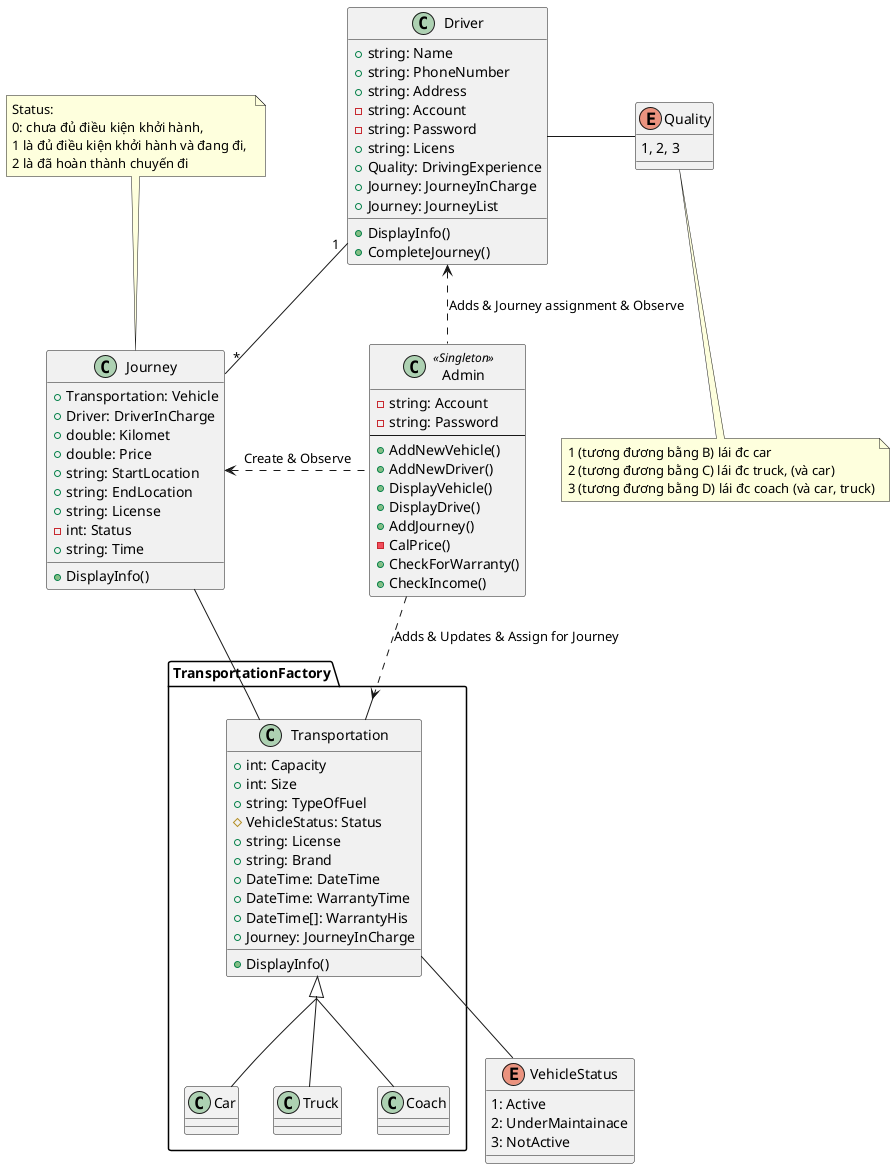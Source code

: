 @startuml quan_ly_xe
skinparam groupInheritance 3

package TransportationFactory <<Folder>>{

    class Transportation{
        + int: Capacity
        + int: Size
        + string: TypeOfFuel
        # VehicleStatus: Status
        + string: License
        + string: Brand
        + DateTime: DateTime
        + DateTime: WarrantyTime
        + DateTime[]: WarrantyHis
        + Journey: JourneyInCharge
        + DisplayInfo()
    }

    class Car{
    }

    class Truck{
    }

    class Coach {
    }
}

enum VehicleStatus{
    1: Active
    2: UnderMaintainace
    3: NotActive
}
class Driver{
    + string: Name
    + string: PhoneNumber
    + string: Address
    - string: Account
    - string: Password
    + string: Licens
    + Quality: DrivingExperience
    + Journey: JourneyInCharge
    + Journey: JourneyList
    + DisplayInfo()
    + CompleteJourney() 
}

class Journey{
    + Transportation: Vehicle
    + Driver: DriverInCharge
    + double: Kilomet
    + double: Price
    + string: StartLocation
    + string: EndLocation
    + string: License
    - int: Status
    + string: Time
    + DisplayInfo()
}

note top of Journey
Status:
0: chưa đủ điều kiện khởi hành, 
1 là đủ điều kiện khởi hành và đang đi, 
2 là đã hoàn thành chuyến đi
end note

class Admin <<Singleton>>{
    - string: Account
    - string: Password
    --
    + AddNewVehicle()
    + AddNewDriver()
    + DisplayVehicle()
    + DisplayDrive()
    + AddJourney()
    - CalPrice()
    + CheckForWarranty()
    + CheckIncome()
}

enum Quality{
    1, 2, 3
}

note bottom of Quality
1 (tương đương bằng B) lái đc car 
2 (tương đương bằng C) lái đc truck, (và car)
3 (tương đương bằng D) lái đc coach (và car, truck)
end note

Transportation <|-- Truck
Transportation <|-- Car
Transportation <|-- Coach
Driver -right- Quality
Driver "1"-down- "*"Journey
VehicleStatus -up- Transportation
Admin -down[dashed]-> Transportation: Adds & Updates & Assign for Journey
Admin -left[dashed]-> Driver: Adds & Journey assignment & Observe
Journey <-right[dashed]- Admin: Create & Observe
Transportation -left- Journey
@enduml